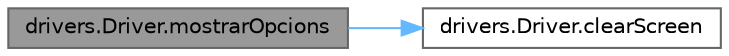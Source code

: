 digraph "drivers.Driver.mostrarOpcions"
{
 // INTERACTIVE_SVG=YES
 // LATEX_PDF_SIZE
  bgcolor="transparent";
  edge [fontname=Helvetica,fontsize=10,labelfontname=Helvetica,labelfontsize=10];
  node [fontname=Helvetica,fontsize=10,shape=box,height=0.2,width=0.4];
  rankdir="LR";
  Node1 [id="Node000001",label="drivers.Driver.mostrarOpcions",height=0.2,width=0.4,color="gray40", fillcolor="grey60", style="filled", fontcolor="black",tooltip="Mostrar les opcions disponibles al menú principal."];
  Node1 -> Node2 [id="edge1_Node000001_Node000002",color="steelblue1",style="solid",tooltip=" "];
  Node2 [id="Node000002",label="drivers.Driver.clearScreen",height=0.2,width=0.4,color="grey40", fillcolor="white", style="filled",URL="$classdrivers_1_1_driver.html#a8bc044826a5994373681c23cc5555bce",tooltip="Neteja la pantalla del terminal."];
}
